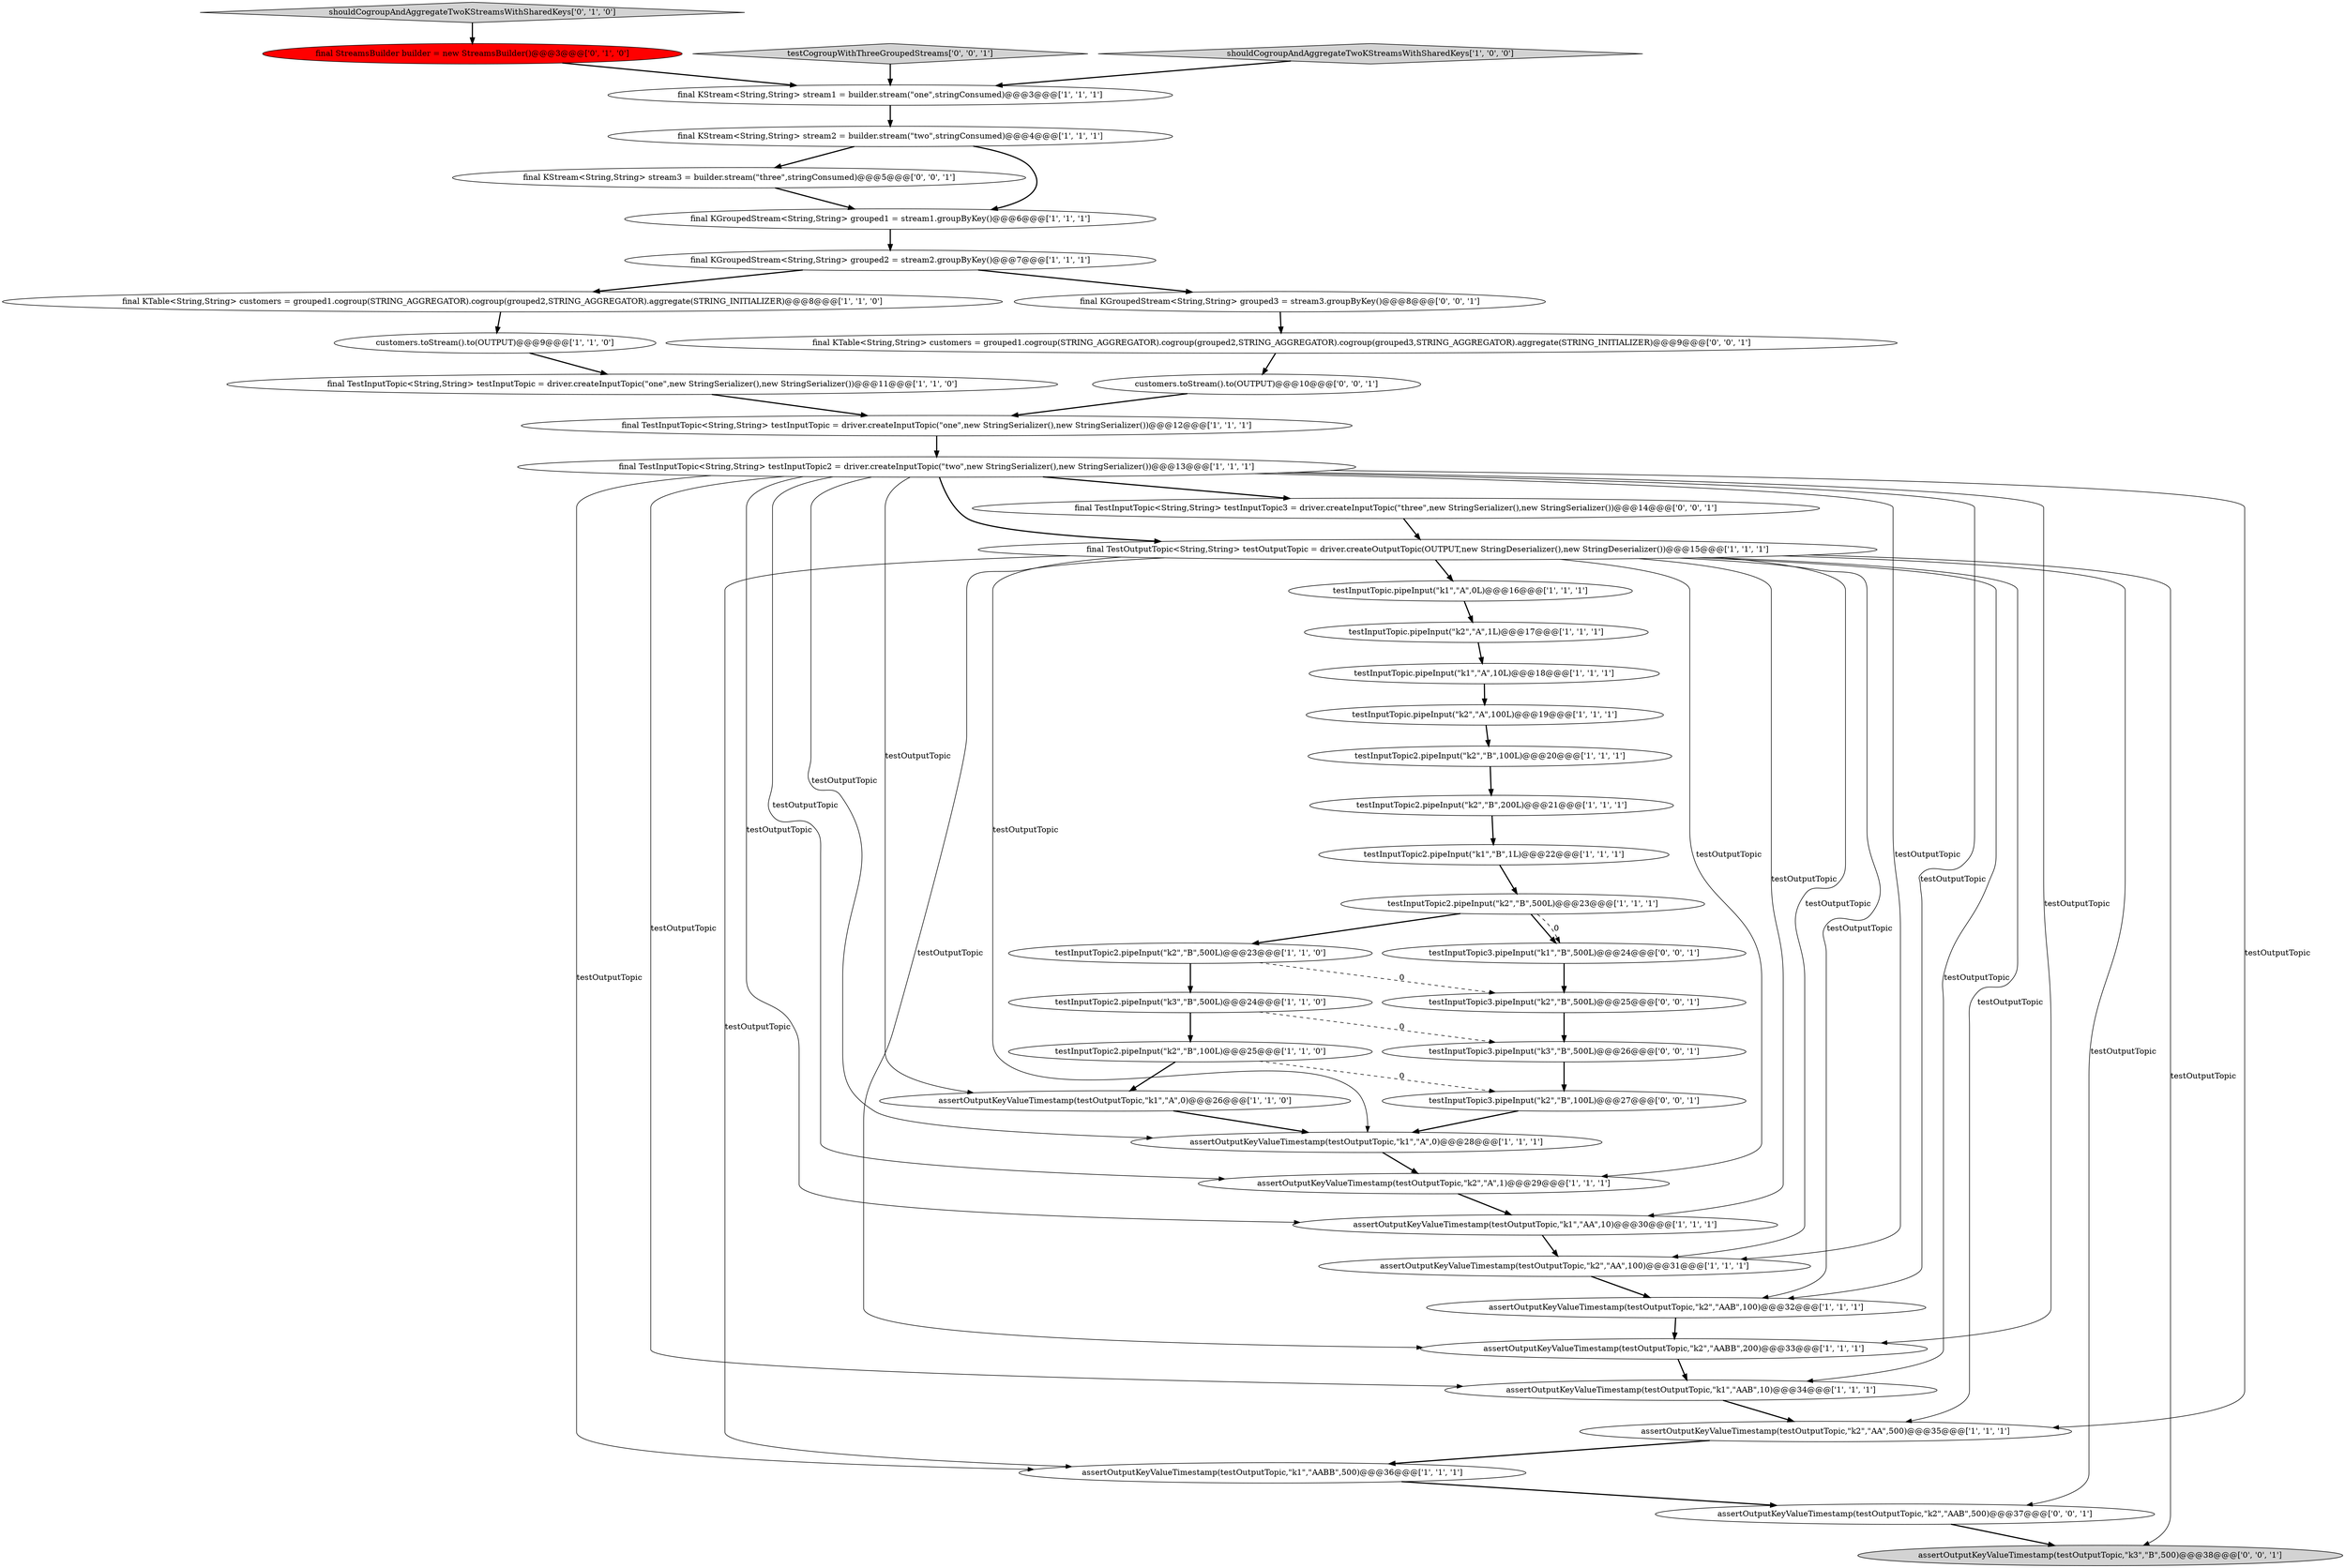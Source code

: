 digraph {
19 [style = filled, label = "assertOutputKeyValueTimestamp(testOutputTopic,\"k2\",\"A\",1)@@@29@@@['1', '1', '1']", fillcolor = white, shape = ellipse image = "AAA0AAABBB1BBB"];
33 [style = filled, label = "final StreamsBuilder builder = new StreamsBuilder()@@@3@@@['0', '1', '0']", fillcolor = red, shape = ellipse image = "AAA1AAABBB2BBB"];
37 [style = filled, label = "testInputTopic3.pipeInput(\"k2\",\"B\",500L)@@@25@@@['0', '0', '1']", fillcolor = white, shape = ellipse image = "AAA0AAABBB3BBB"];
30 [style = filled, label = "testInputTopic.pipeInput(\"k2\",\"A\",1L)@@@17@@@['1', '1', '1']", fillcolor = white, shape = ellipse image = "AAA0AAABBB1BBB"];
42 [style = filled, label = "final KTable<String,String> customers = grouped1.cogroup(STRING_AGGREGATOR).cogroup(grouped2,STRING_AGGREGATOR).cogroup(grouped3,STRING_AGGREGATOR).aggregate(STRING_INITIALIZER)@@@9@@@['0', '0', '1']", fillcolor = white, shape = ellipse image = "AAA0AAABBB3BBB"];
38 [style = filled, label = "final KStream<String,String> stream3 = builder.stream(\"three\",stringConsumed)@@@5@@@['0', '0', '1']", fillcolor = white, shape = ellipse image = "AAA0AAABBB3BBB"];
26 [style = filled, label = "assertOutputKeyValueTimestamp(testOutputTopic,\"k1\",\"AAB\",10)@@@34@@@['1', '1', '1']", fillcolor = white, shape = ellipse image = "AAA0AAABBB1BBB"];
23 [style = filled, label = "assertOutputKeyValueTimestamp(testOutputTopic,\"k1\",\"A\",0)@@@26@@@['1', '1', '0']", fillcolor = white, shape = ellipse image = "AAA0AAABBB1BBB"];
21 [style = filled, label = "testInputTopic2.pipeInput(\"k3\",\"B\",500L)@@@24@@@['1', '1', '0']", fillcolor = white, shape = ellipse image = "AAA0AAABBB1BBB"];
0 [style = filled, label = "final KTable<String,String> customers = grouped1.cogroup(STRING_AGGREGATOR).cogroup(grouped2,STRING_AGGREGATOR).aggregate(STRING_INITIALIZER)@@@8@@@['1', '1', '0']", fillcolor = white, shape = ellipse image = "AAA0AAABBB1BBB"];
7 [style = filled, label = "testInputTopic.pipeInput(\"k1\",\"A\",10L)@@@18@@@['1', '1', '1']", fillcolor = white, shape = ellipse image = "AAA0AAABBB1BBB"];
13 [style = filled, label = "final TestInputTopic<String,String> testInputTopic = driver.createInputTopic(\"one\",new StringSerializer(),new StringSerializer())@@@11@@@['1', '1', '0']", fillcolor = white, shape = ellipse image = "AAA0AAABBB1BBB"];
15 [style = filled, label = "testInputTopic2.pipeInput(\"k2\",\"B\",200L)@@@21@@@['1', '1', '1']", fillcolor = white, shape = ellipse image = "AAA0AAABBB1BBB"];
41 [style = filled, label = "final KGroupedStream<String,String> grouped3 = stream3.groupByKey()@@@8@@@['0', '0', '1']", fillcolor = white, shape = ellipse image = "AAA0AAABBB3BBB"];
4 [style = filled, label = "assertOutputKeyValueTimestamp(testOutputTopic,\"k1\",\"AABB\",500)@@@36@@@['1', '1', '1']", fillcolor = white, shape = ellipse image = "AAA0AAABBB1BBB"];
44 [style = filled, label = "testInputTopic3.pipeInput(\"k1\",\"B\",500L)@@@24@@@['0', '0', '1']", fillcolor = white, shape = ellipse image = "AAA0AAABBB3BBB"];
16 [style = filled, label = "testInputTopic2.pipeInput(\"k2\",\"B\",100L)@@@25@@@['1', '1', '0']", fillcolor = white, shape = ellipse image = "AAA0AAABBB1BBB"];
10 [style = filled, label = "final KStream<String,String> stream2 = builder.stream(\"two\",stringConsumed)@@@4@@@['1', '1', '1']", fillcolor = white, shape = ellipse image = "AAA0AAABBB1BBB"];
40 [style = filled, label = "testInputTopic3.pipeInput(\"k3\",\"B\",500L)@@@26@@@['0', '0', '1']", fillcolor = white, shape = ellipse image = "AAA0AAABBB3BBB"];
12 [style = filled, label = "assertOutputKeyValueTimestamp(testOutputTopic,\"k2\",\"AA\",500)@@@35@@@['1', '1', '1']", fillcolor = white, shape = ellipse image = "AAA0AAABBB1BBB"];
29 [style = filled, label = "final TestOutputTopic<String,String> testOutputTopic = driver.createOutputTopic(OUTPUT,new StringDeserializer(),new StringDeserializer())@@@15@@@['1', '1', '1']", fillcolor = white, shape = ellipse image = "AAA0AAABBB1BBB"];
34 [style = filled, label = "customers.toStream().to(OUTPUT)@@@10@@@['0', '0', '1']", fillcolor = white, shape = ellipse image = "AAA0AAABBB3BBB"];
36 [style = filled, label = "testInputTopic3.pipeInput(\"k2\",\"B\",100L)@@@27@@@['0', '0', '1']", fillcolor = white, shape = ellipse image = "AAA0AAABBB3BBB"];
8 [style = filled, label = "testInputTopic2.pipeInput(\"k2\",\"B\",100L)@@@20@@@['1', '1', '1']", fillcolor = white, shape = ellipse image = "AAA0AAABBB1BBB"];
2 [style = filled, label = "assertOutputKeyValueTimestamp(testOutputTopic,\"k2\",\"AA\",100)@@@31@@@['1', '1', '1']", fillcolor = white, shape = ellipse image = "AAA0AAABBB1BBB"];
25 [style = filled, label = "final KStream<String,String> stream1 = builder.stream(\"one\",stringConsumed)@@@3@@@['1', '1', '1']", fillcolor = white, shape = ellipse image = "AAA0AAABBB1BBB"];
5 [style = filled, label = "assertOutputKeyValueTimestamp(testOutputTopic,\"k2\",\"AAB\",100)@@@32@@@['1', '1', '1']", fillcolor = white, shape = ellipse image = "AAA0AAABBB1BBB"];
3 [style = filled, label = "final KGroupedStream<String,String> grouped1 = stream1.groupByKey()@@@6@@@['1', '1', '1']", fillcolor = white, shape = ellipse image = "AAA0AAABBB1BBB"];
45 [style = filled, label = "testCogroupWithThreeGroupedStreams['0', '0', '1']", fillcolor = lightgray, shape = diamond image = "AAA0AAABBB3BBB"];
20 [style = filled, label = "assertOutputKeyValueTimestamp(testOutputTopic,\"k1\",\"A\",0)@@@28@@@['1', '1', '1']", fillcolor = white, shape = ellipse image = "AAA0AAABBB1BBB"];
35 [style = filled, label = "assertOutputKeyValueTimestamp(testOutputTopic,\"k3\",\"B\",500)@@@38@@@['0', '0', '1']", fillcolor = lightgray, shape = ellipse image = "AAA0AAABBB3BBB"];
43 [style = filled, label = "assertOutputKeyValueTimestamp(testOutputTopic,\"k2\",\"AAB\",500)@@@37@@@['0', '0', '1']", fillcolor = white, shape = ellipse image = "AAA0AAABBB3BBB"];
6 [style = filled, label = "testInputTopic2.pipeInput(\"k2\",\"B\",500L)@@@23@@@['1', '1', '1']", fillcolor = white, shape = ellipse image = "AAA0AAABBB1BBB"];
17 [style = filled, label = "shouldCogroupAndAggregateTwoKStreamsWithSharedKeys['1', '0', '0']", fillcolor = lightgray, shape = diamond image = "AAA0AAABBB1BBB"];
18 [style = filled, label = "final KGroupedStream<String,String> grouped2 = stream2.groupByKey()@@@7@@@['1', '1', '1']", fillcolor = white, shape = ellipse image = "AAA0AAABBB1BBB"];
27 [style = filled, label = "final TestInputTopic<String,String> testInputTopic = driver.createInputTopic(\"one\",new StringSerializer(),new StringSerializer())@@@12@@@['1', '1', '1']", fillcolor = white, shape = ellipse image = "AAA0AAABBB1BBB"];
32 [style = filled, label = "shouldCogroupAndAggregateTwoKStreamsWithSharedKeys['0', '1', '0']", fillcolor = lightgray, shape = diamond image = "AAA0AAABBB2BBB"];
24 [style = filled, label = "final TestInputTopic<String,String> testInputTopic2 = driver.createInputTopic(\"two\",new StringSerializer(),new StringSerializer())@@@13@@@['1', '1', '1']", fillcolor = white, shape = ellipse image = "AAA0AAABBB1BBB"];
9 [style = filled, label = "testInputTopic.pipeInput(\"k2\",\"A\",100L)@@@19@@@['1', '1', '1']", fillcolor = white, shape = ellipse image = "AAA0AAABBB1BBB"];
31 [style = filled, label = "assertOutputKeyValueTimestamp(testOutputTopic,\"k1\",\"AA\",10)@@@30@@@['1', '1', '1']", fillcolor = white, shape = ellipse image = "AAA0AAABBB1BBB"];
28 [style = filled, label = "customers.toStream().to(OUTPUT)@@@9@@@['1', '1', '0']", fillcolor = white, shape = ellipse image = "AAA0AAABBB1BBB"];
22 [style = filled, label = "assertOutputKeyValueTimestamp(testOutputTopic,\"k2\",\"AABB\",200)@@@33@@@['1', '1', '1']", fillcolor = white, shape = ellipse image = "AAA0AAABBB1BBB"];
14 [style = filled, label = "testInputTopic2.pipeInput(\"k2\",\"B\",500L)@@@23@@@['1', '1', '0']", fillcolor = white, shape = ellipse image = "AAA0AAABBB1BBB"];
39 [style = filled, label = "final TestInputTopic<String,String> testInputTopic3 = driver.createInputTopic(\"three\",new StringSerializer(),new StringSerializer())@@@14@@@['0', '0', '1']", fillcolor = white, shape = ellipse image = "AAA0AAABBB3BBB"];
11 [style = filled, label = "testInputTopic2.pipeInput(\"k1\",\"B\",1L)@@@22@@@['1', '1', '1']", fillcolor = white, shape = ellipse image = "AAA0AAABBB1BBB"];
1 [style = filled, label = "testInputTopic.pipeInput(\"k1\",\"A\",0L)@@@16@@@['1', '1', '1']", fillcolor = white, shape = ellipse image = "AAA0AAABBB1BBB"];
22->26 [style = bold, label=""];
17->25 [style = bold, label=""];
42->34 [style = bold, label=""];
23->20 [style = bold, label=""];
4->43 [style = bold, label=""];
14->37 [style = dashed, label="0"];
8->15 [style = bold, label=""];
24->4 [style = solid, label="testOutputTopic"];
24->20 [style = solid, label="testOutputTopic"];
29->20 [style = solid, label="testOutputTopic"];
19->31 [style = bold, label=""];
11->6 [style = bold, label=""];
29->4 [style = solid, label="testOutputTopic"];
24->22 [style = solid, label="testOutputTopic"];
24->39 [style = bold, label=""];
29->5 [style = solid, label="testOutputTopic"];
24->2 [style = solid, label="testOutputTopic"];
24->5 [style = solid, label="testOutputTopic"];
10->3 [style = bold, label=""];
28->13 [style = bold, label=""];
31->2 [style = bold, label=""];
29->26 [style = solid, label="testOutputTopic"];
29->35 [style = solid, label="testOutputTopic"];
24->29 [style = bold, label=""];
16->23 [style = bold, label=""];
1->30 [style = bold, label=""];
9->8 [style = bold, label=""];
6->44 [style = bold, label=""];
38->3 [style = bold, label=""];
32->33 [style = bold, label=""];
36->20 [style = bold, label=""];
24->19 [style = solid, label="testOutputTopic"];
29->31 [style = solid, label="testOutputTopic"];
3->18 [style = bold, label=""];
6->14 [style = bold, label=""];
7->9 [style = bold, label=""];
24->31 [style = solid, label="testOutputTopic"];
26->12 [style = bold, label=""];
13->27 [style = bold, label=""];
45->25 [style = bold, label=""];
15->11 [style = bold, label=""];
12->4 [style = bold, label=""];
33->25 [style = bold, label=""];
40->36 [style = bold, label=""];
43->35 [style = bold, label=""];
24->12 [style = solid, label="testOutputTopic"];
30->7 [style = bold, label=""];
29->2 [style = solid, label="testOutputTopic"];
29->19 [style = solid, label="testOutputTopic"];
21->40 [style = dashed, label="0"];
16->36 [style = dashed, label="0"];
21->16 [style = bold, label=""];
29->12 [style = solid, label="testOutputTopic"];
25->10 [style = bold, label=""];
27->24 [style = bold, label=""];
44->37 [style = bold, label=""];
18->41 [style = bold, label=""];
29->22 [style = solid, label="testOutputTopic"];
29->43 [style = solid, label="testOutputTopic"];
29->1 [style = bold, label=""];
20->19 [style = bold, label=""];
39->29 [style = bold, label=""];
24->23 [style = solid, label="testOutputTopic"];
5->22 [style = bold, label=""];
6->44 [style = dashed, label="0"];
18->0 [style = bold, label=""];
14->21 [style = bold, label=""];
37->40 [style = bold, label=""];
0->28 [style = bold, label=""];
10->38 [style = bold, label=""];
24->26 [style = solid, label="testOutputTopic"];
2->5 [style = bold, label=""];
34->27 [style = bold, label=""];
41->42 [style = bold, label=""];
}
